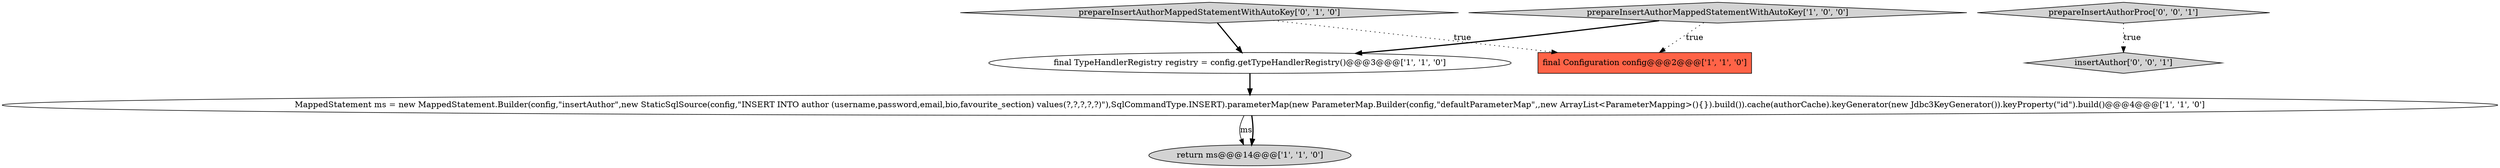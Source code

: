 digraph {
0 [style = filled, label = "final TypeHandlerRegistry registry = config.getTypeHandlerRegistry()@@@3@@@['1', '1', '0']", fillcolor = white, shape = ellipse image = "AAA0AAABBB1BBB"];
5 [style = filled, label = "prepareInsertAuthorMappedStatementWithAutoKey['0', '1', '0']", fillcolor = lightgray, shape = diamond image = "AAA0AAABBB2BBB"];
7 [style = filled, label = "prepareInsertAuthorProc['0', '0', '1']", fillcolor = lightgray, shape = diamond image = "AAA0AAABBB3BBB"];
3 [style = filled, label = "final Configuration config@@@2@@@['1', '1', '0']", fillcolor = tomato, shape = box image = "AAA0AAABBB1BBB"];
6 [style = filled, label = "insertAuthor['0', '0', '1']", fillcolor = lightgray, shape = diamond image = "AAA0AAABBB3BBB"];
4 [style = filled, label = "prepareInsertAuthorMappedStatementWithAutoKey['1', '0', '0']", fillcolor = lightgray, shape = diamond image = "AAA0AAABBB1BBB"];
1 [style = filled, label = "return ms@@@14@@@['1', '1', '0']", fillcolor = lightgray, shape = ellipse image = "AAA0AAABBB1BBB"];
2 [style = filled, label = "MappedStatement ms = new MappedStatement.Builder(config,\"insertAuthor\",new StaticSqlSource(config,\"INSERT INTO author (username,password,email,bio,favourite_section) values(?,?,?,?,?)\"),SqlCommandType.INSERT).parameterMap(new ParameterMap.Builder(config,\"defaultParameterMap\",,new ArrayList<ParameterMapping>(){}).build()).cache(authorCache).keyGenerator(new Jdbc3KeyGenerator()).keyProperty(\"id\").build()@@@4@@@['1', '1', '0']", fillcolor = white, shape = ellipse image = "AAA0AAABBB1BBB"];
2->1 [style = solid, label="ms"];
5->0 [style = bold, label=""];
0->2 [style = bold, label=""];
4->3 [style = dotted, label="true"];
2->1 [style = bold, label=""];
4->0 [style = bold, label=""];
5->3 [style = dotted, label="true"];
7->6 [style = dotted, label="true"];
}
